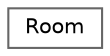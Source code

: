digraph "Graphical Class Hierarchy"
{
 // LATEX_PDF_SIZE
  bgcolor="transparent";
  edge [fontname=Helvetica,fontsize=10,labelfontname=Helvetica,labelfontsize=10];
  node [fontname=Helvetica,fontsize=10,shape=box,height=0.2,width=0.4];
  rankdir="LR";
  Node0 [id="Node000000",label="Room",height=0.2,width=0.4,color="grey40", fillcolor="white", style="filled",URL="$class_room.html",tooltip="Immutable room bounds/center plus a mutable RoomInfo payload."];
}
